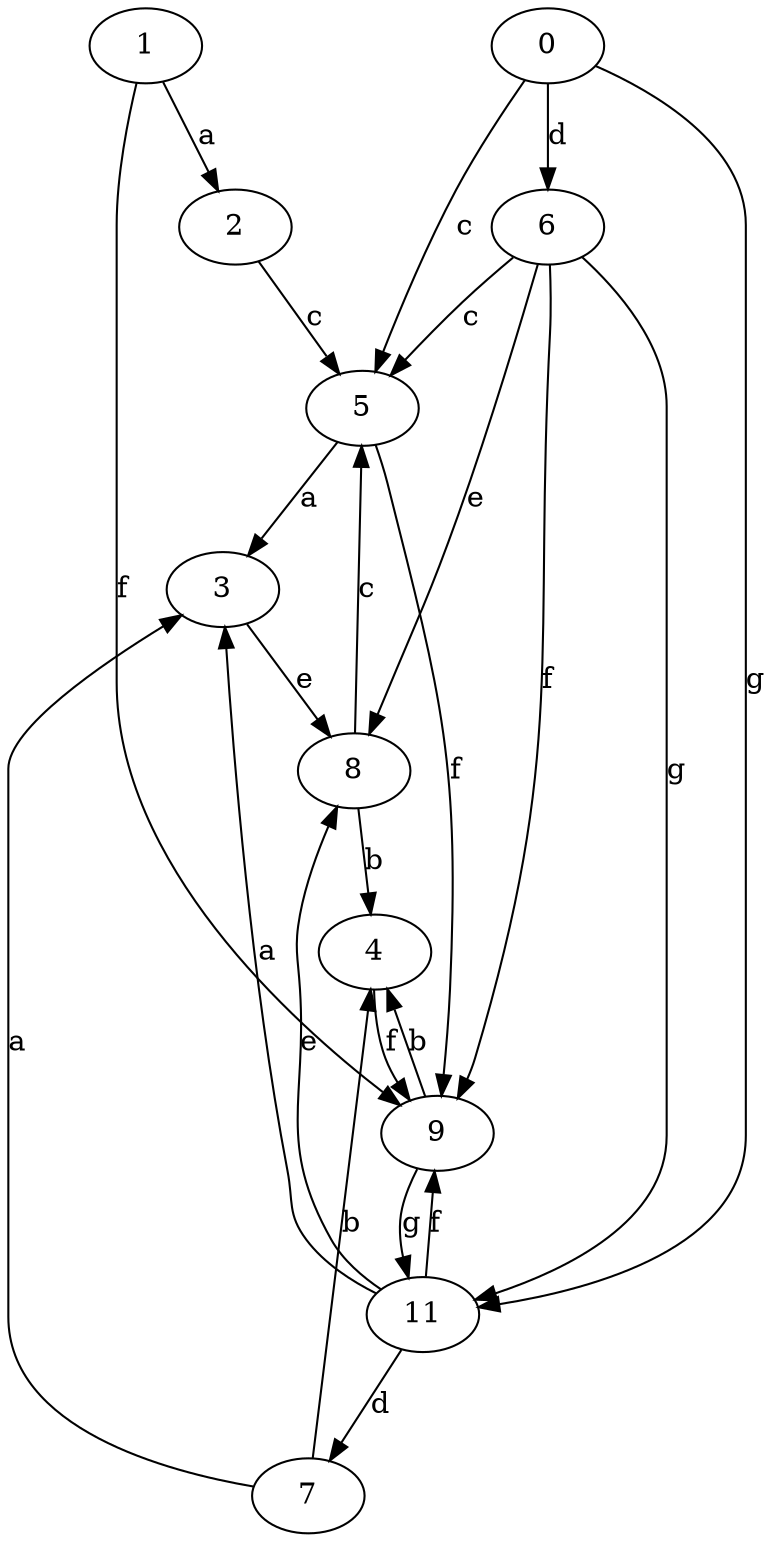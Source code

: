 strict digraph  {
1;
2;
3;
4;
5;
6;
7;
0;
8;
9;
11;
1 -> 2  [label=a];
1 -> 9  [label=f];
2 -> 5  [label=c];
3 -> 8  [label=e];
4 -> 9  [label=f];
5 -> 3  [label=a];
5 -> 9  [label=f];
6 -> 5  [label=c];
6 -> 8  [label=e];
6 -> 9  [label=f];
6 -> 11  [label=g];
7 -> 3  [label=a];
7 -> 4  [label=b];
0 -> 5  [label=c];
0 -> 6  [label=d];
0 -> 11  [label=g];
8 -> 4  [label=b];
8 -> 5  [label=c];
9 -> 4  [label=b];
9 -> 11  [label=g];
11 -> 3  [label=a];
11 -> 7  [label=d];
11 -> 8  [label=e];
11 -> 9  [label=f];
}
